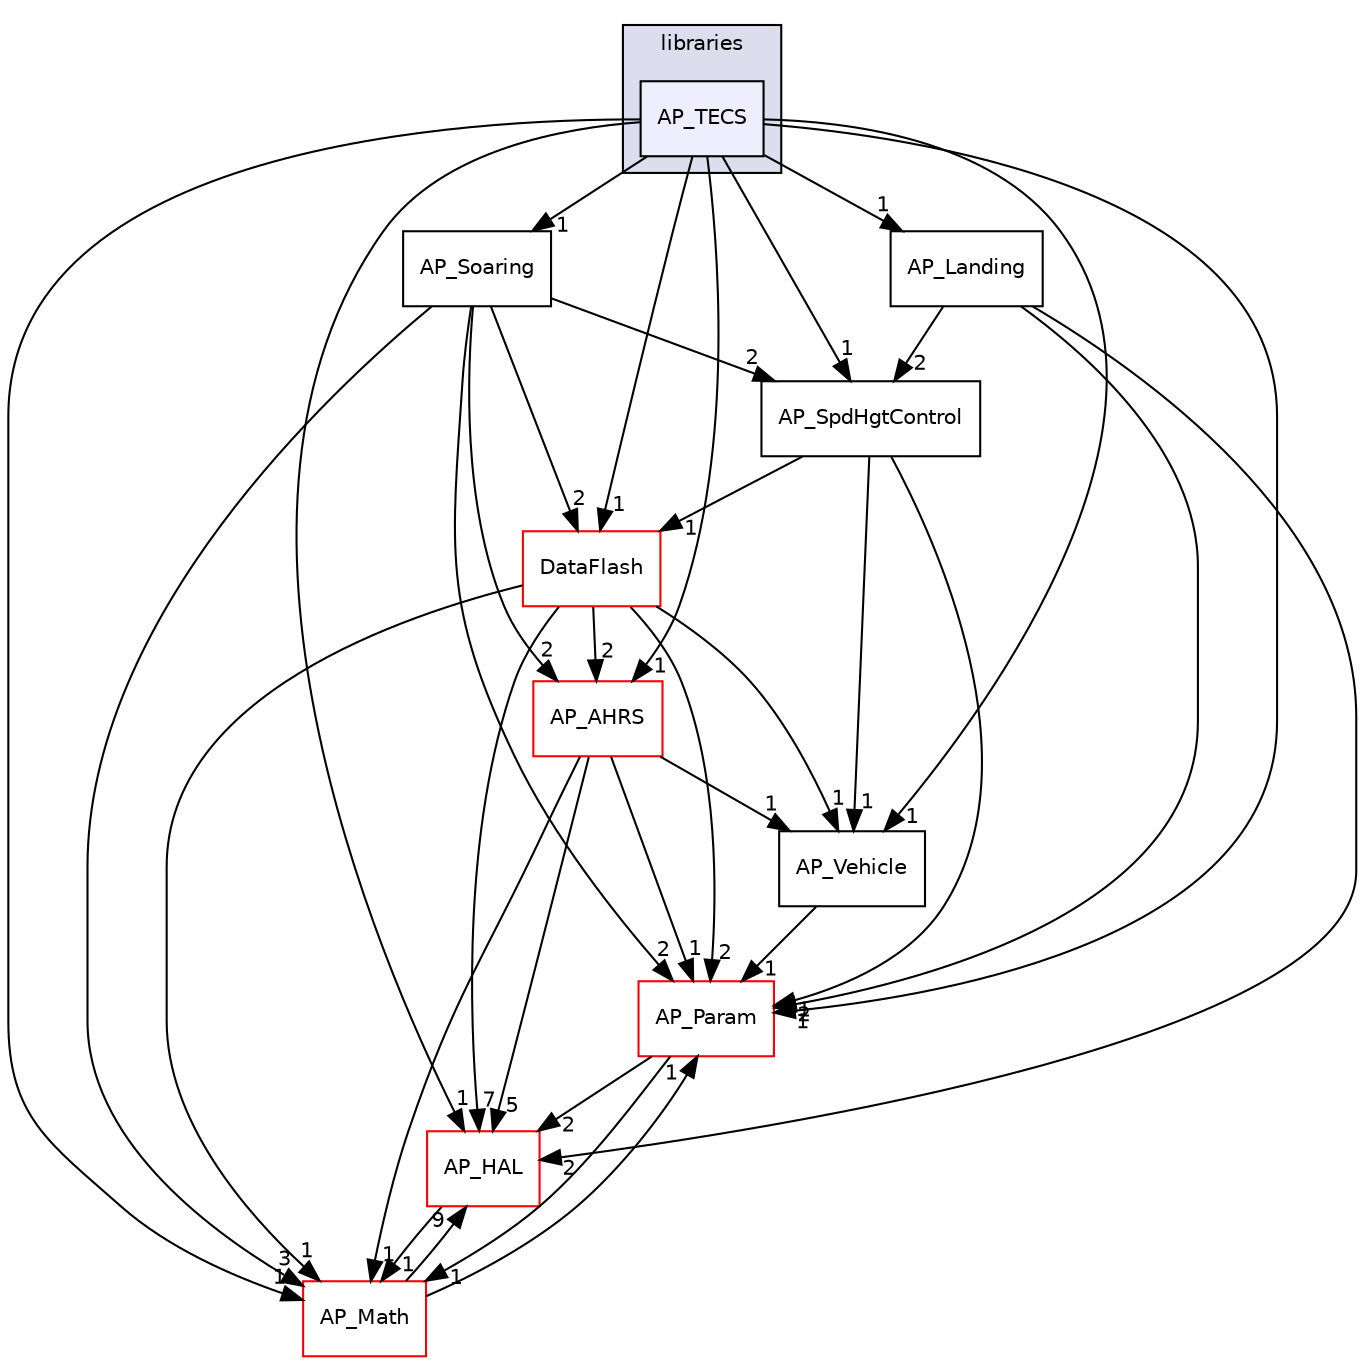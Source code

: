 digraph "libraries/AP_TECS" {
  compound=true
  node [ fontsize="10", fontname="Helvetica"];
  edge [ labelfontsize="10", labelfontname="Helvetica"];
  subgraph clusterdir_bc0718b08fb2015b8e59c47b2805f60c {
    graph [ bgcolor="#ddddee", pencolor="black", label="libraries" fontname="Helvetica", fontsize="10", URL="dir_bc0718b08fb2015b8e59c47b2805f60c.html"]
  dir_060ebec8bce34c75ed52fa2fa80763b7 [shape=box, label="AP_TECS", style="filled", fillcolor="#eeeeff", pencolor="black", URL="dir_060ebec8bce34c75ed52fa2fa80763b7.html"];
  }
  dir_605736780307584fc5a1e6c30e237454 [shape=box label="AP_Vehicle" URL="dir_605736780307584fc5a1e6c30e237454.html"];
  dir_85ad937bf7c11de5c2907a482c9c56bd [shape=box label="AP_AHRS" fillcolor="white" style="filled" color="red" URL="dir_85ad937bf7c11de5c2907a482c9c56bd.html"];
  dir_1cbc10423b2512b31103883361e0123b [shape=box label="AP_HAL" fillcolor="white" style="filled" color="red" URL="dir_1cbc10423b2512b31103883361e0123b.html"];
  dir_200d929b8d5577e7f19dc05ce443c612 [shape=box label="AP_Param" fillcolor="white" style="filled" color="red" URL="dir_200d929b8d5577e7f19dc05ce443c612.html"];
  dir_c61c501c0a3660370e1181fbd6410096 [shape=box label="AP_SpdHgtControl" URL="dir_c61c501c0a3660370e1181fbd6410096.html"];
  dir_65f6a41f0a9049f74c18f3623d4f1e4f [shape=box label="AP_Soaring" URL="dir_65f6a41f0a9049f74c18f3623d4f1e4f.html"];
  dir_93fb9127672489656ce87df72f6e986d [shape=box label="AP_Math" fillcolor="white" style="filled" color="red" URL="dir_93fb9127672489656ce87df72f6e986d.html"];
  dir_1713d76cd55ab83d110dbc34eac25f80 [shape=box label="AP_Landing" URL="dir_1713d76cd55ab83d110dbc34eac25f80.html"];
  dir_8d948ab9565677f64d3685937d41488b [shape=box label="DataFlash" fillcolor="white" style="filled" color="red" URL="dir_8d948ab9565677f64d3685937d41488b.html"];
  dir_605736780307584fc5a1e6c30e237454->dir_200d929b8d5577e7f19dc05ce443c612 [headlabel="1", labeldistance=1.5 headhref="dir_000162_000136.html"];
  dir_85ad937bf7c11de5c2907a482c9c56bd->dir_605736780307584fc5a1e6c30e237454 [headlabel="1", labeldistance=1.5 headhref="dir_000015_000162.html"];
  dir_85ad937bf7c11de5c2907a482c9c56bd->dir_1cbc10423b2512b31103883361e0123b [headlabel="5", labeldistance=1.5 headhref="dir_000015_000057.html"];
  dir_85ad937bf7c11de5c2907a482c9c56bd->dir_200d929b8d5577e7f19dc05ce443c612 [headlabel="1", labeldistance=1.5 headhref="dir_000015_000136.html"];
  dir_85ad937bf7c11de5c2907a482c9c56bd->dir_93fb9127672489656ce87df72f6e986d [headlabel="1", labeldistance=1.5 headhref="dir_000015_000098.html"];
  dir_060ebec8bce34c75ed52fa2fa80763b7->dir_605736780307584fc5a1e6c30e237454 [headlabel="1", labeldistance=1.5 headhref="dir_000157_000162.html"];
  dir_060ebec8bce34c75ed52fa2fa80763b7->dir_85ad937bf7c11de5c2907a482c9c56bd [headlabel="1", labeldistance=1.5 headhref="dir_000157_000015.html"];
  dir_060ebec8bce34c75ed52fa2fa80763b7->dir_1cbc10423b2512b31103883361e0123b [headlabel="1", labeldistance=1.5 headhref="dir_000157_000057.html"];
  dir_060ebec8bce34c75ed52fa2fa80763b7->dir_200d929b8d5577e7f19dc05ce443c612 [headlabel="1", labeldistance=1.5 headhref="dir_000157_000136.html"];
  dir_060ebec8bce34c75ed52fa2fa80763b7->dir_c61c501c0a3660370e1181fbd6410096 [headlabel="1", labeldistance=1.5 headhref="dir_000157_000155.html"];
  dir_060ebec8bce34c75ed52fa2fa80763b7->dir_65f6a41f0a9049f74c18f3623d4f1e4f [headlabel="1", labeldistance=1.5 headhref="dir_000157_000154.html"];
  dir_060ebec8bce34c75ed52fa2fa80763b7->dir_93fb9127672489656ce87df72f6e986d [headlabel="1", labeldistance=1.5 headhref="dir_000157_000098.html"];
  dir_060ebec8bce34c75ed52fa2fa80763b7->dir_1713d76cd55ab83d110dbc34eac25f80 [headlabel="1", labeldistance=1.5 headhref="dir_000157_000095.html"];
  dir_060ebec8bce34c75ed52fa2fa80763b7->dir_8d948ab9565677f64d3685937d41488b [headlabel="1", labeldistance=1.5 headhref="dir_000157_000166.html"];
  dir_1cbc10423b2512b31103883361e0123b->dir_93fb9127672489656ce87df72f6e986d [headlabel="1", labeldistance=1.5 headhref="dir_000057_000098.html"];
  dir_200d929b8d5577e7f19dc05ce443c612->dir_1cbc10423b2512b31103883361e0123b [headlabel="2", labeldistance=1.5 headhref="dir_000136_000057.html"];
  dir_200d929b8d5577e7f19dc05ce443c612->dir_93fb9127672489656ce87df72f6e986d [headlabel="1", labeldistance=1.5 headhref="dir_000136_000098.html"];
  dir_c61c501c0a3660370e1181fbd6410096->dir_605736780307584fc5a1e6c30e237454 [headlabel="1", labeldistance=1.5 headhref="dir_000155_000162.html"];
  dir_c61c501c0a3660370e1181fbd6410096->dir_200d929b8d5577e7f19dc05ce443c612 [headlabel="1", labeldistance=1.5 headhref="dir_000155_000136.html"];
  dir_c61c501c0a3660370e1181fbd6410096->dir_8d948ab9565677f64d3685937d41488b [headlabel="1", labeldistance=1.5 headhref="dir_000155_000166.html"];
  dir_65f6a41f0a9049f74c18f3623d4f1e4f->dir_85ad937bf7c11de5c2907a482c9c56bd [headlabel="2", labeldistance=1.5 headhref="dir_000154_000015.html"];
  dir_65f6a41f0a9049f74c18f3623d4f1e4f->dir_200d929b8d5577e7f19dc05ce443c612 [headlabel="2", labeldistance=1.5 headhref="dir_000154_000136.html"];
  dir_65f6a41f0a9049f74c18f3623d4f1e4f->dir_c61c501c0a3660370e1181fbd6410096 [headlabel="2", labeldistance=1.5 headhref="dir_000154_000155.html"];
  dir_65f6a41f0a9049f74c18f3623d4f1e4f->dir_93fb9127672489656ce87df72f6e986d [headlabel="3", labeldistance=1.5 headhref="dir_000154_000098.html"];
  dir_65f6a41f0a9049f74c18f3623d4f1e4f->dir_8d948ab9565677f64d3685937d41488b [headlabel="2", labeldistance=1.5 headhref="dir_000154_000166.html"];
  dir_93fb9127672489656ce87df72f6e986d->dir_1cbc10423b2512b31103883361e0123b [headlabel="9", labeldistance=1.5 headhref="dir_000098_000057.html"];
  dir_93fb9127672489656ce87df72f6e986d->dir_200d929b8d5577e7f19dc05ce443c612 [headlabel="1", labeldistance=1.5 headhref="dir_000098_000136.html"];
  dir_1713d76cd55ab83d110dbc34eac25f80->dir_1cbc10423b2512b31103883361e0123b [headlabel="2", labeldistance=1.5 headhref="dir_000095_000057.html"];
  dir_1713d76cd55ab83d110dbc34eac25f80->dir_200d929b8d5577e7f19dc05ce443c612 [headlabel="2", labeldistance=1.5 headhref="dir_000095_000136.html"];
  dir_1713d76cd55ab83d110dbc34eac25f80->dir_c61c501c0a3660370e1181fbd6410096 [headlabel="2", labeldistance=1.5 headhref="dir_000095_000155.html"];
  dir_8d948ab9565677f64d3685937d41488b->dir_605736780307584fc5a1e6c30e237454 [headlabel="1", labeldistance=1.5 headhref="dir_000166_000162.html"];
  dir_8d948ab9565677f64d3685937d41488b->dir_85ad937bf7c11de5c2907a482c9c56bd [headlabel="2", labeldistance=1.5 headhref="dir_000166_000015.html"];
  dir_8d948ab9565677f64d3685937d41488b->dir_1cbc10423b2512b31103883361e0123b [headlabel="7", labeldistance=1.5 headhref="dir_000166_000057.html"];
  dir_8d948ab9565677f64d3685937d41488b->dir_200d929b8d5577e7f19dc05ce443c612 [headlabel="2", labeldistance=1.5 headhref="dir_000166_000136.html"];
  dir_8d948ab9565677f64d3685937d41488b->dir_93fb9127672489656ce87df72f6e986d [headlabel="1", labeldistance=1.5 headhref="dir_000166_000098.html"];
}
